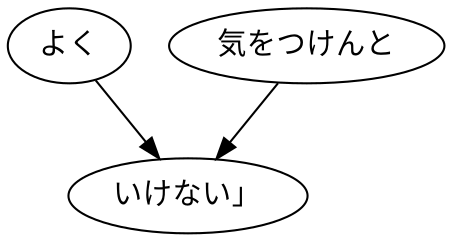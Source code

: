 digraph graph6023 {
	node0 [label="よく"];
	node1 [label="気をつけんと"];
	node2 [label="いけない」"];
	node0 -> node2;
	node1 -> node2;
}
